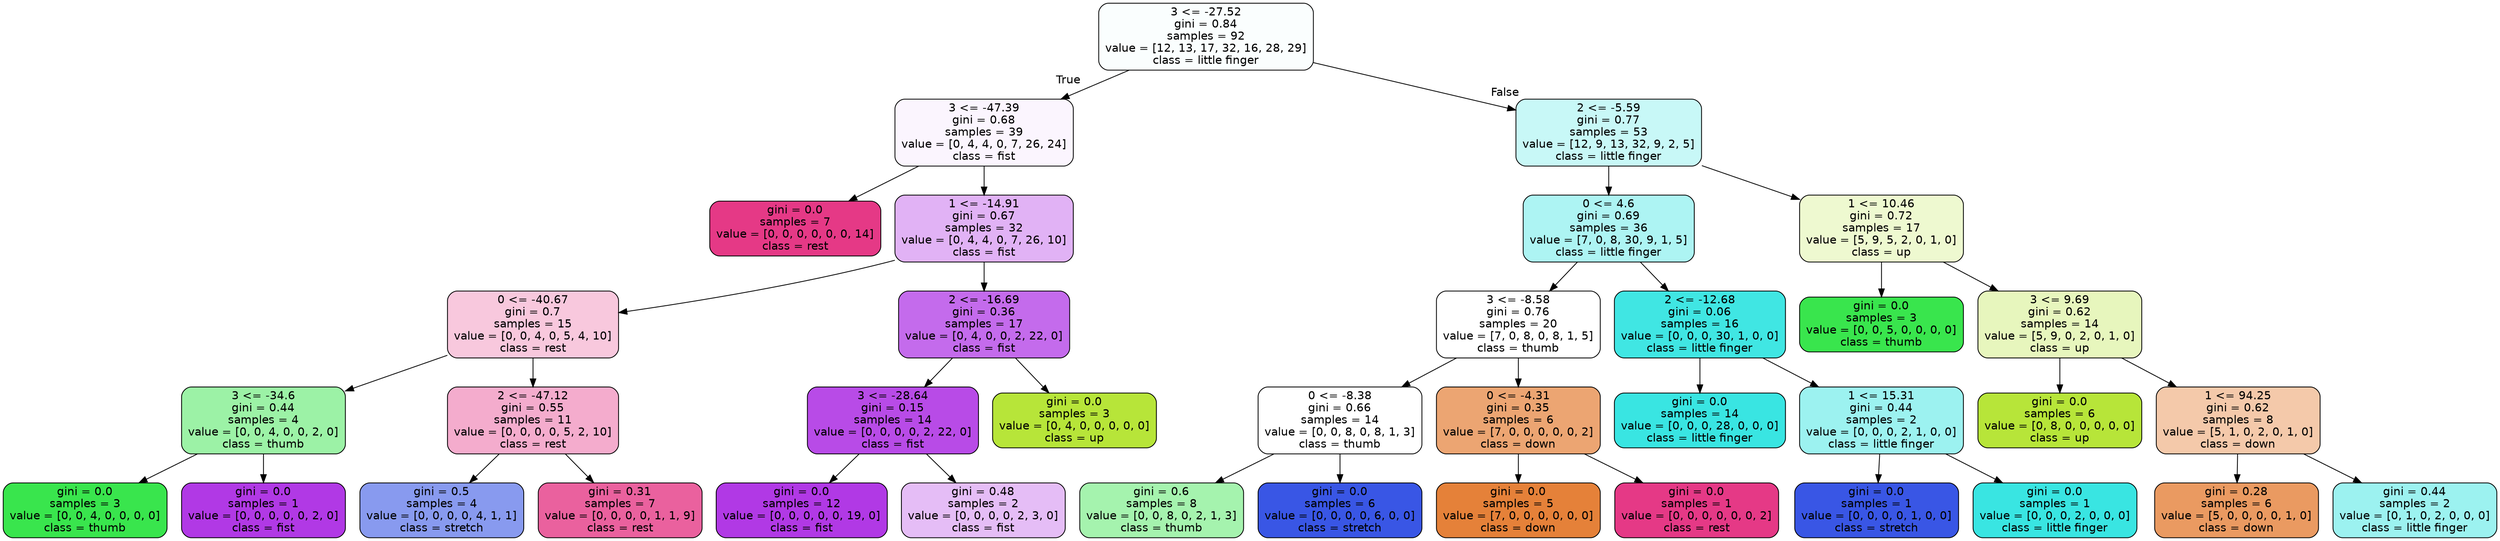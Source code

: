 digraph Tree {
node [shape=box, style="filled, rounded", color="black", fontname="helvetica"] ;
edge [fontname="helvetica"] ;
0 [label="3 <= -27.52\ngini = 0.84\nsamples = 92\nvalue = [12, 13, 17, 32, 16, 28, 29]\nclass = little finger", fillcolor="#fafefe"] ;
1 [label="3 <= -47.39\ngini = 0.68\nsamples = 39\nvalue = [0, 4, 4, 0, 7, 26, 24]\nclass = fist", fillcolor="#fbf5fe"] ;
0 -> 1 [labeldistance=2.5, labelangle=45, headlabel="True"] ;
2 [label="gini = 0.0\nsamples = 7\nvalue = [0, 0, 0, 0, 0, 0, 14]\nclass = rest", fillcolor="#e53986"] ;
1 -> 2 ;
3 [label="1 <= -14.91\ngini = 0.67\nsamples = 32\nvalue = [0, 4, 4, 0, 7, 26, 10]\nclass = fist", fillcolor="#e1b2f5"] ;
1 -> 3 ;
4 [label="0 <= -40.67\ngini = 0.7\nsamples = 15\nvalue = [0, 0, 4, 0, 5, 4, 10]\nclass = rest", fillcolor="#f8c8dd"] ;
3 -> 4 ;
5 [label="3 <= -34.6\ngini = 0.44\nsamples = 4\nvalue = [0, 0, 4, 0, 0, 2, 0]\nclass = thumb", fillcolor="#9cf2a6"] ;
4 -> 5 ;
6 [label="gini = 0.0\nsamples = 3\nvalue = [0, 0, 4, 0, 0, 0, 0]\nclass = thumb", fillcolor="#39e54d"] ;
5 -> 6 ;
7 [label="gini = 0.0\nsamples = 1\nvalue = [0, 0, 0, 0, 0, 2, 0]\nclass = fist", fillcolor="#b139e5"] ;
5 -> 7 ;
8 [label="2 <= -47.12\ngini = 0.55\nsamples = 11\nvalue = [0, 0, 0, 0, 5, 2, 10]\nclass = rest", fillcolor="#f4accd"] ;
4 -> 8 ;
9 [label="gini = 0.5\nsamples = 4\nvalue = [0, 0, 0, 0, 4, 1, 1]\nclass = stretch", fillcolor="#889aef"] ;
8 -> 9 ;
10 [label="gini = 0.31\nsamples = 7\nvalue = [0, 0, 0, 0, 1, 1, 9]\nclass = rest", fillcolor="#ea619e"] ;
8 -> 10 ;
11 [label="2 <= -16.69\ngini = 0.36\nsamples = 17\nvalue = [0, 4, 0, 0, 2, 22, 0]\nclass = fist", fillcolor="#c46bec"] ;
3 -> 11 ;
12 [label="3 <= -28.64\ngini = 0.15\nsamples = 14\nvalue = [0, 0, 0, 0, 2, 22, 0]\nclass = fist", fillcolor="#b84be7"] ;
11 -> 12 ;
13 [label="gini = 0.0\nsamples = 12\nvalue = [0, 0, 0, 0, 0, 19, 0]\nclass = fist", fillcolor="#b139e5"] ;
12 -> 13 ;
14 [label="gini = 0.48\nsamples = 2\nvalue = [0, 0, 0, 0, 2, 3, 0]\nclass = fist", fillcolor="#e5bdf6"] ;
12 -> 14 ;
15 [label="gini = 0.0\nsamples = 3\nvalue = [0, 4, 0, 0, 0, 0, 0]\nclass = up", fillcolor="#b7e539"] ;
11 -> 15 ;
16 [label="2 <= -5.59\ngini = 0.77\nsamples = 53\nvalue = [12, 9, 13, 32, 9, 2, 5]\nclass = little finger", fillcolor="#c8f8f7"] ;
0 -> 16 [labeldistance=2.5, labelangle=-45, headlabel="False"] ;
17 [label="0 <= 4.6\ngini = 0.69\nsamples = 36\nvalue = [7, 0, 8, 30, 9, 1, 5]\nclass = little finger", fillcolor="#adf4f3"] ;
16 -> 17 ;
18 [label="3 <= -8.58\ngini = 0.76\nsamples = 20\nvalue = [7, 0, 8, 0, 8, 1, 5]\nclass = thumb", fillcolor="#ffffff"] ;
17 -> 18 ;
19 [label="0 <= -8.38\ngini = 0.66\nsamples = 14\nvalue = [0, 0, 8, 0, 8, 1, 3]\nclass = thumb", fillcolor="#ffffff"] ;
18 -> 19 ;
20 [label="gini = 0.6\nsamples = 8\nvalue = [0, 0, 8, 0, 2, 1, 3]\nclass = thumb", fillcolor="#a5f3ae"] ;
19 -> 20 ;
21 [label="gini = 0.0\nsamples = 6\nvalue = [0, 0, 0, 0, 6, 0, 0]\nclass = stretch", fillcolor="#3956e5"] ;
19 -> 21 ;
22 [label="0 <= -4.31\ngini = 0.35\nsamples = 6\nvalue = [7, 0, 0, 0, 0, 0, 2]\nclass = down", fillcolor="#eca572"] ;
18 -> 22 ;
23 [label="gini = 0.0\nsamples = 5\nvalue = [7, 0, 0, 0, 0, 0, 0]\nclass = down", fillcolor="#e58139"] ;
22 -> 23 ;
24 [label="gini = 0.0\nsamples = 1\nvalue = [0, 0, 0, 0, 0, 0, 2]\nclass = rest", fillcolor="#e53986"] ;
22 -> 24 ;
25 [label="2 <= -12.68\ngini = 0.06\nsamples = 16\nvalue = [0, 0, 0, 30, 1, 0, 0]\nclass = little finger", fillcolor="#40e6e3"] ;
17 -> 25 ;
26 [label="gini = 0.0\nsamples = 14\nvalue = [0, 0, 0, 28, 0, 0, 0]\nclass = little finger", fillcolor="#39e5e2"] ;
25 -> 26 ;
27 [label="1 <= 15.31\ngini = 0.44\nsamples = 2\nvalue = [0, 0, 0, 2, 1, 0, 0]\nclass = little finger", fillcolor="#9cf2f0"] ;
25 -> 27 ;
28 [label="gini = 0.0\nsamples = 1\nvalue = [0, 0, 0, 0, 1, 0, 0]\nclass = stretch", fillcolor="#3956e5"] ;
27 -> 28 ;
29 [label="gini = 0.0\nsamples = 1\nvalue = [0, 0, 0, 2, 0, 0, 0]\nclass = little finger", fillcolor="#39e5e2"] ;
27 -> 29 ;
30 [label="1 <= 10.46\ngini = 0.72\nsamples = 17\nvalue = [5, 9, 5, 2, 0, 1, 0]\nclass = up", fillcolor="#eef9d0"] ;
16 -> 30 ;
31 [label="gini = 0.0\nsamples = 3\nvalue = [0, 0, 5, 0, 0, 0, 0]\nclass = thumb", fillcolor="#39e54d"] ;
30 -> 31 ;
32 [label="3 <= 9.69\ngini = 0.62\nsamples = 14\nvalue = [5, 9, 0, 2, 0, 1, 0]\nclass = up", fillcolor="#e7f6bd"] ;
30 -> 32 ;
33 [label="gini = 0.0\nsamples = 6\nvalue = [0, 8, 0, 0, 0, 0, 0]\nclass = up", fillcolor="#b7e539"] ;
32 -> 33 ;
34 [label="1 <= 94.25\ngini = 0.62\nsamples = 8\nvalue = [5, 1, 0, 2, 0, 1, 0]\nclass = down", fillcolor="#f4c9aa"] ;
32 -> 34 ;
35 [label="gini = 0.28\nsamples = 6\nvalue = [5, 0, 0, 0, 0, 1, 0]\nclass = down", fillcolor="#ea9a61"] ;
34 -> 35 ;
36 [label="gini = 0.44\nsamples = 2\nvalue = [0, 1, 0, 2, 0, 0, 0]\nclass = little finger", fillcolor="#9cf2f0"] ;
34 -> 36 ;
}